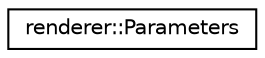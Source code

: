 digraph "Graphical Class Hierarchy"
{
 // LATEX_PDF_SIZE
  edge [fontname="Helvetica",fontsize="10",labelfontname="Helvetica",labelfontsize="10"];
  node [fontname="Helvetica",fontsize="10",shape=record];
  rankdir="LR";
  Node0 [label="renderer::Parameters",height=0.2,width=0.4,color="black", fillcolor="white", style="filled",URL="$structrenderer_1_1Parameters.html",tooltip=" "];
}
